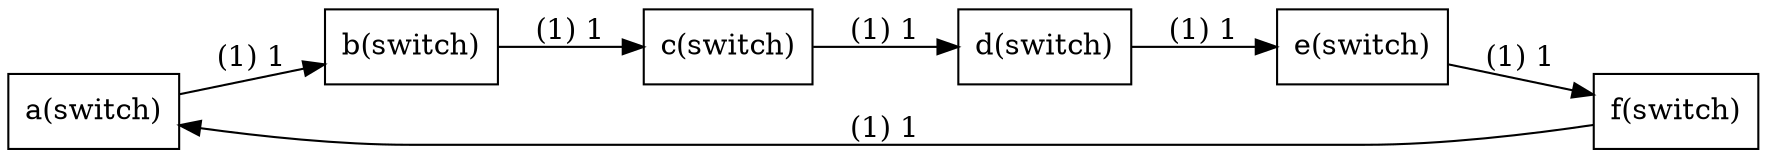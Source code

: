 digraph G{
rankdir=LR;
node [shape=record];

a [label="a(switch)"];
b [label="b(switch)"];
a->b[label="(1) 1"];
b [label="b(switch)"];
c [label="c(switch)"];
b->c[label="(1) 1"];
c [label="c(switch)"];
d [label="d(switch)"];
c->d[label="(1) 1"];
d [label="d(switch)"];
e [label="e(switch)"];
d->e[label="(1) 1"];
e [label="e(switch)"];
f [label="f(switch)"];
e->f[label="(1) 1"];
f [label="f(switch)"];
a [label="a(switch)"];
f->a[label="(1) 1"];

}